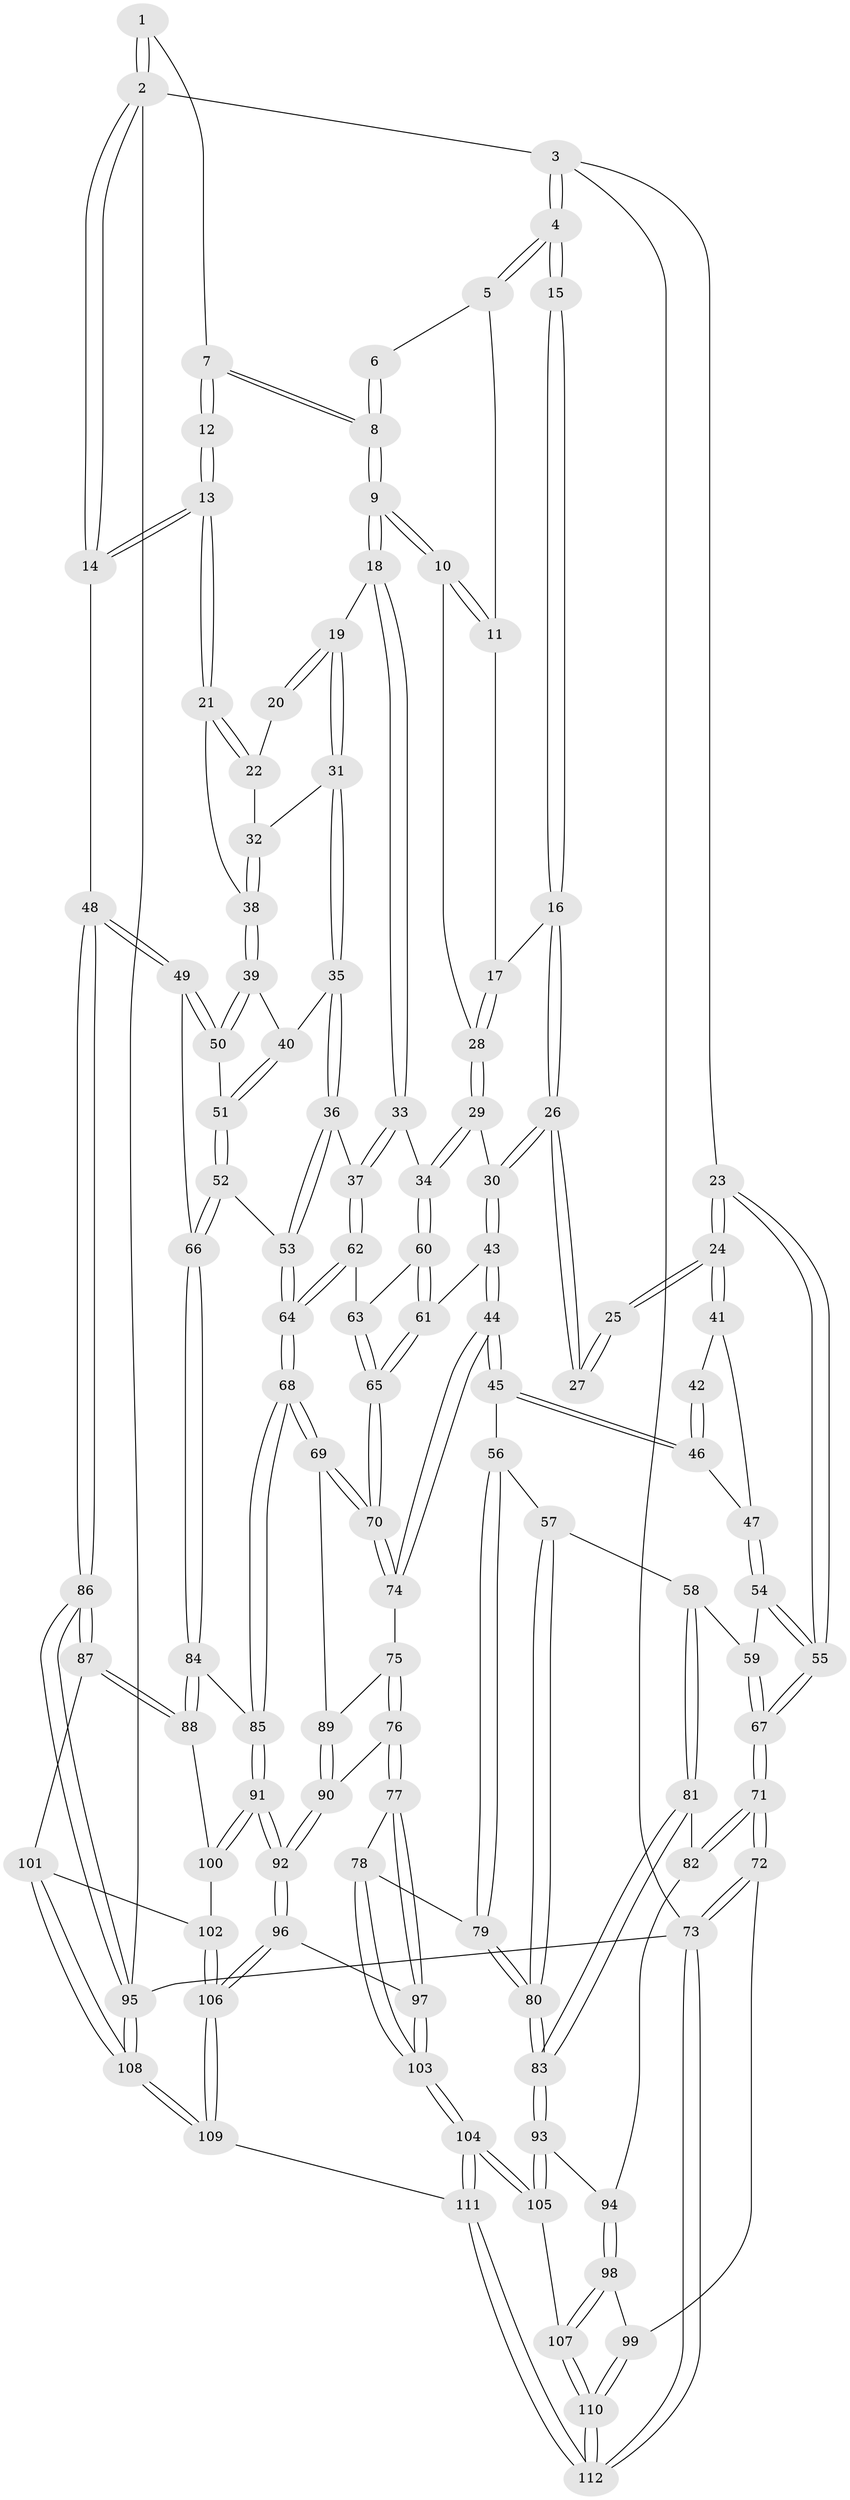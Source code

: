 // coarse degree distribution, {2: 0.175, 4: 0.1, 3: 0.65, 5: 0.075}
// Generated by graph-tools (version 1.1) at 2025/54/03/04/25 22:54:14]
// undirected, 112 vertices, 277 edges
graph export_dot {
  node [color=gray90,style=filled];
  1 [pos="+0.7477459163778644+0"];
  2 [pos="+1+0"];
  3 [pos="+0+0"];
  4 [pos="+0.05894396231946361+0"];
  5 [pos="+0.5659360760891103+0"];
  6 [pos="+0.5815887583203735+0"];
  7 [pos="+0.8324499474131395+0.062364229524580886"];
  8 [pos="+0.7617034795370273+0.12657572005941917"];
  9 [pos="+0.743297922040962+0.20957181060236071"];
  10 [pos="+0.6641650681094223+0.19643894285993557"];
  11 [pos="+0.5472048990092442+0.0037213571280672567"];
  12 [pos="+0.92626983724411+0.08320377195683654"];
  13 [pos="+1+0.0633221925437632"];
  14 [pos="+1+0.021637103904710752"];
  15 [pos="+0.3403189983193561+0.12172155813686747"];
  16 [pos="+0.39976724984379103+0.17226079492115004"];
  17 [pos="+0.47127631426151473+0.12578353046926907"];
  18 [pos="+0.7642176840794964+0.23390334390033998"];
  19 [pos="+0.7720083459617657+0.23776426785861618"];
  20 [pos="+0.8883231840430217+0.12261692456196666"];
  21 [pos="+1+0.11362054633686096"];
  22 [pos="+0.8766400838952092+0.22676775886504102"];
  23 [pos="+0+0.16903262469295752"];
  24 [pos="+0+0.19895460856996008"];
  25 [pos="+0.26830743775493654+0.17513076508801603"];
  26 [pos="+0.38129518894282444+0.30079041370417137"];
  27 [pos="+0.32780590176279567+0.3020304408977592"];
  28 [pos="+0.5822260619381662+0.24576298926705312"];
  29 [pos="+0.5335539986753833+0.33024362569521787"];
  30 [pos="+0.4131378289460919+0.3339252912811128"];
  31 [pos="+0.7921984301841047+0.25266486344520483"];
  32 [pos="+0.8039655703062561+0.25620903876044027"];
  33 [pos="+0.6465451994965156+0.3909401851787609"];
  34 [pos="+0.5934433840539236+0.3891472364606815"];
  35 [pos="+0.7699095991396756+0.4030217350798219"];
  36 [pos="+0.7274605909664728+0.428891317341552"];
  37 [pos="+0.6837226618991391+0.4210873355281414"];
  38 [pos="+0.9007761189837344+0.3529520247312554"];
  39 [pos="+0.9027560219868007+0.3606793444708871"];
  40 [pos="+0.8130064641052123+0.4218556702705825"];
  41 [pos="+0.12761395086853553+0.2725912015498859"];
  42 [pos="+0.31214094596052716+0.30417372275021776"];
  43 [pos="+0.39472227041905494+0.4838414526912438"];
  44 [pos="+0.376576192389593+0.503404180049073"];
  45 [pos="+0.33292693398698847+0.5142008305023049"];
  46 [pos="+0.2644216685940121+0.4010229767525152"];
  47 [pos="+0.22225499943757296+0.42825760301355253"];
  48 [pos="+1+0.534679278759272"];
  49 [pos="+1+0.5036706177858985"];
  50 [pos="+0.9620624048444357+0.44119620316103897"];
  51 [pos="+0.8209001148444584+0.44852346385011815"];
  52 [pos="+0.813236061524341+0.5367946934489355"];
  53 [pos="+0.7827701140262504+0.5482449850850475"];
  54 [pos="+0.21171930733475658+0.4817667977915041"];
  55 [pos="+0+0.244137231048057"];
  56 [pos="+0.32732967378400546+0.5166510694556388"];
  57 [pos="+0.25766350377098546+0.5284190125681452"];
  58 [pos="+0.22802461289969703+0.5249713304673012"];
  59 [pos="+0.21301924101426736+0.4855380517268639"];
  60 [pos="+0.5828906648881778+0.4282343406666592"];
  61 [pos="+0.48183996472887164+0.5090105890032584"];
  62 [pos="+0.6691066914225606+0.5250476732908016"];
  63 [pos="+0.5985258449445298+0.5005639587657233"];
  64 [pos="+0.7214736479230882+0.6131381653425708"];
  65 [pos="+0.546949252873715+0.5762243710157784"];
  66 [pos="+0.9195148049717935+0.5430647426737701"];
  67 [pos="+0+0.4591233783559899"];
  68 [pos="+0.709176694111506+0.6507757710577636"];
  69 [pos="+0.552880536605376+0.6001508484708956"];
  70 [pos="+0.552061720536869+0.5978934106060505"];
  71 [pos="+0+0.5796620414099996"];
  72 [pos="+0+0.9088094386817122"];
  73 [pos="+0+1"];
  74 [pos="+0.4011038072271923+0.5807917430315301"];
  75 [pos="+0.40639829970478225+0.6136343259789206"];
  76 [pos="+0.40231409392476036+0.7206650238284719"];
  77 [pos="+0.3857776337892194+0.7363726454046251"];
  78 [pos="+0.3291858418660955+0.7501371489972185"];
  79 [pos="+0.30935652250012313+0.7477499447072617"];
  80 [pos="+0.28560692947150323+0.7493327450726309"];
  81 [pos="+0.0959466348716198+0.6223580581688526"];
  82 [pos="+0.029781951884219206+0.6245427063198368"];
  83 [pos="+0.2855935803654612+0.749336294263773"];
  84 [pos="+0.8493355337389134+0.7376502393486867"];
  85 [pos="+0.7192009636105337+0.6921431922705389"];
  86 [pos="+1+0.8422773024489898"];
  87 [pos="+0.9330740980649682+0.7924783387254314"];
  88 [pos="+0.8588607036801766+0.7458005583821072"];
  89 [pos="+0.5480687212612543+0.6060537810933283"];
  90 [pos="+0.49143382741892955+0.7017671273987802"];
  91 [pos="+0.6550551568238662+0.7806392829001366"];
  92 [pos="+0.6348799815745133+0.8030943971933789"];
  93 [pos="+0.2553326169180335+0.7892113023630107"];
  94 [pos="+0.10618994121124065+0.7955233428213673"];
  95 [pos="+1+1"];
  96 [pos="+0.6101207378874997+0.8955184763801277"];
  97 [pos="+0.4530035909749701+0.8224890822331069"];
  98 [pos="+0.08670167642807561+0.879452804784763"];
  99 [pos="+0.02386746102867762+0.8984785822149084"];
  100 [pos="+0.7797465928032731+0.8485642494323357"];
  101 [pos="+0.850103134450415+0.8822904591520093"];
  102 [pos="+0.7805034862621236+0.8644510499048869"];
  103 [pos="+0.3821183165748275+0.9724377106054096"];
  104 [pos="+0.3807919627083927+1"];
  105 [pos="+0.23961252958626533+0.8355079360286036"];
  106 [pos="+0.6227094837177799+1"];
  107 [pos="+0.16958356674144837+0.9136654372369664"];
  108 [pos="+0.6995689443870535+1"];
  109 [pos="+0.6222736319075544+1"];
  110 [pos="+0.25923895652605133+1"];
  111 [pos="+0.4090369766303675+1"];
  112 [pos="+0.2654570794998785+1"];
  1 -- 2;
  1 -- 2;
  1 -- 7;
  2 -- 3;
  2 -- 14;
  2 -- 14;
  2 -- 95;
  3 -- 4;
  3 -- 4;
  3 -- 23;
  3 -- 73;
  4 -- 5;
  4 -- 5;
  4 -- 15;
  4 -- 15;
  5 -- 6;
  5 -- 11;
  6 -- 8;
  6 -- 8;
  7 -- 8;
  7 -- 8;
  7 -- 12;
  7 -- 12;
  8 -- 9;
  8 -- 9;
  9 -- 10;
  9 -- 10;
  9 -- 18;
  9 -- 18;
  10 -- 11;
  10 -- 11;
  10 -- 28;
  11 -- 17;
  12 -- 13;
  12 -- 13;
  13 -- 14;
  13 -- 14;
  13 -- 21;
  13 -- 21;
  14 -- 48;
  15 -- 16;
  15 -- 16;
  16 -- 17;
  16 -- 26;
  16 -- 26;
  17 -- 28;
  17 -- 28;
  18 -- 19;
  18 -- 33;
  18 -- 33;
  19 -- 20;
  19 -- 20;
  19 -- 31;
  19 -- 31;
  20 -- 22;
  21 -- 22;
  21 -- 22;
  21 -- 38;
  22 -- 32;
  23 -- 24;
  23 -- 24;
  23 -- 55;
  23 -- 55;
  24 -- 25;
  24 -- 25;
  24 -- 41;
  24 -- 41;
  25 -- 27;
  25 -- 27;
  26 -- 27;
  26 -- 27;
  26 -- 30;
  26 -- 30;
  28 -- 29;
  28 -- 29;
  29 -- 30;
  29 -- 34;
  29 -- 34;
  30 -- 43;
  30 -- 43;
  31 -- 32;
  31 -- 35;
  31 -- 35;
  32 -- 38;
  32 -- 38;
  33 -- 34;
  33 -- 37;
  33 -- 37;
  34 -- 60;
  34 -- 60;
  35 -- 36;
  35 -- 36;
  35 -- 40;
  36 -- 37;
  36 -- 53;
  36 -- 53;
  37 -- 62;
  37 -- 62;
  38 -- 39;
  38 -- 39;
  39 -- 40;
  39 -- 50;
  39 -- 50;
  40 -- 51;
  40 -- 51;
  41 -- 42;
  41 -- 47;
  42 -- 46;
  42 -- 46;
  43 -- 44;
  43 -- 44;
  43 -- 61;
  44 -- 45;
  44 -- 45;
  44 -- 74;
  44 -- 74;
  45 -- 46;
  45 -- 46;
  45 -- 56;
  46 -- 47;
  47 -- 54;
  47 -- 54;
  48 -- 49;
  48 -- 49;
  48 -- 86;
  48 -- 86;
  49 -- 50;
  49 -- 50;
  49 -- 66;
  50 -- 51;
  51 -- 52;
  51 -- 52;
  52 -- 53;
  52 -- 66;
  52 -- 66;
  53 -- 64;
  53 -- 64;
  54 -- 55;
  54 -- 55;
  54 -- 59;
  55 -- 67;
  55 -- 67;
  56 -- 57;
  56 -- 79;
  56 -- 79;
  57 -- 58;
  57 -- 80;
  57 -- 80;
  58 -- 59;
  58 -- 81;
  58 -- 81;
  59 -- 67;
  59 -- 67;
  60 -- 61;
  60 -- 61;
  60 -- 63;
  61 -- 65;
  61 -- 65;
  62 -- 63;
  62 -- 64;
  62 -- 64;
  63 -- 65;
  63 -- 65;
  64 -- 68;
  64 -- 68;
  65 -- 70;
  65 -- 70;
  66 -- 84;
  66 -- 84;
  67 -- 71;
  67 -- 71;
  68 -- 69;
  68 -- 69;
  68 -- 85;
  68 -- 85;
  69 -- 70;
  69 -- 70;
  69 -- 89;
  70 -- 74;
  70 -- 74;
  71 -- 72;
  71 -- 72;
  71 -- 82;
  71 -- 82;
  72 -- 73;
  72 -- 73;
  72 -- 99;
  73 -- 112;
  73 -- 112;
  73 -- 95;
  74 -- 75;
  75 -- 76;
  75 -- 76;
  75 -- 89;
  76 -- 77;
  76 -- 77;
  76 -- 90;
  77 -- 78;
  77 -- 97;
  77 -- 97;
  78 -- 79;
  78 -- 103;
  78 -- 103;
  79 -- 80;
  79 -- 80;
  80 -- 83;
  80 -- 83;
  81 -- 82;
  81 -- 83;
  81 -- 83;
  82 -- 94;
  83 -- 93;
  83 -- 93;
  84 -- 85;
  84 -- 88;
  84 -- 88;
  85 -- 91;
  85 -- 91;
  86 -- 87;
  86 -- 87;
  86 -- 95;
  86 -- 95;
  87 -- 88;
  87 -- 88;
  87 -- 101;
  88 -- 100;
  89 -- 90;
  89 -- 90;
  90 -- 92;
  90 -- 92;
  91 -- 92;
  91 -- 92;
  91 -- 100;
  91 -- 100;
  92 -- 96;
  92 -- 96;
  93 -- 94;
  93 -- 105;
  93 -- 105;
  94 -- 98;
  94 -- 98;
  95 -- 108;
  95 -- 108;
  96 -- 97;
  96 -- 106;
  96 -- 106;
  97 -- 103;
  97 -- 103;
  98 -- 99;
  98 -- 107;
  98 -- 107;
  99 -- 110;
  99 -- 110;
  100 -- 102;
  101 -- 102;
  101 -- 108;
  101 -- 108;
  102 -- 106;
  102 -- 106;
  103 -- 104;
  103 -- 104;
  104 -- 105;
  104 -- 105;
  104 -- 111;
  104 -- 111;
  105 -- 107;
  106 -- 109;
  106 -- 109;
  107 -- 110;
  107 -- 110;
  108 -- 109;
  108 -- 109;
  109 -- 111;
  110 -- 112;
  110 -- 112;
  111 -- 112;
  111 -- 112;
}
